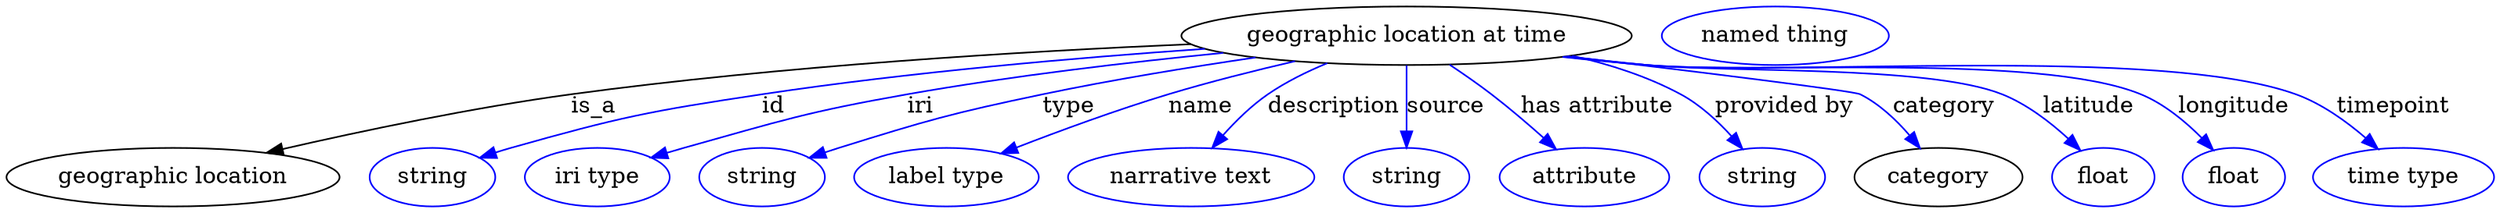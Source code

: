 digraph {
	graph [bb="0,0,1521.3,123"];
	node [label="\N"];
	"geographic location at time"	[height=0.5,
		label="geographic location at time",
		pos="857.04,105",
		width=3.8274];
	"geographic location"	[height=0.5,
		pos="102.04,18",
		width=2.8345];
	"geographic location at time" -> "geographic location"	[label=is_a,
		lp="360.04,61.5",
		pos="e,159.35,33.005 725,99.806 621.53,95.352 474.13,86.431 346.04,69 285.71,60.79 217.94,46.486 169.15,35.275"];
	id	[color=blue,
		height=0.5,
		label=string,
		pos="260.04,18",
		width=1.0652];
	"geographic location at time" -> id	[color=blue,
		label=id,
		lp="470.04,61.5",
		pos="e,289.04,29.954 733.69,96.896 655.79,91.458 553.19,82.55 463.04,69 393.39,58.531 375.83,55.131 308.04,36 304.94,35.124 301.74,34.151 \
298.54,33.129",
		style=solid];
	iri	[color=blue,
		height=0.5,
		label="iri type",
		pos="361.04,18",
		width=1.2277];
	"geographic location at time" -> iri	[color=blue,
		label=iri,
		lp="559.04,61.5",
		pos="e,394.35,29.87 744.65,94.515 686.59,88.765 614.74,80.326 551.04,69 489.8,58.112 474.96,52.681 415.04,36 411.47,35.006 407.78,33.935 \
404.08,32.833",
		style=solid];
	type	[color=blue,
		height=0.5,
		label=string,
		pos="462.04,18",
		width=1.0652];
	"geographic location at time" -> type	[color=blue,
		label=type,
		lp="650.04,61.5",
		pos="e,490.99,29.926 764.43,91.635 724.19,85.703 676.61,77.936 634.04,69 577.81,57.197 563.89,53.122 509.04,36 506.28,35.139 503.45,34.215 \
500.6,33.259",
		style=solid];
	name	[color=blue,
		height=0.5,
		label="label type",
		pos="575.04,18",
		width=1.5707];
	"geographic location at time" -> name	[color=blue,
		label=name,
		lp="731.04,61.5",
		pos="e,608.48,32.541 788.63,89.344 764,83.61 736.11,76.586 711.04,69 679.41,59.43 644.43,46.515 617.87,36.209",
		style=solid];
	description	[color=blue,
		height=0.5,
		label="narrative text",
		pos="725.04,18",
		width=2.0943];
	"geographic location at time" -> description	[color=blue,
		label=description,
		lp="812.54,61.5",
		pos="e,737.93,36.071 808.44,88.135 796.02,82.991 783.08,76.608 772.04,69 761.98,62.064 752.43,52.657 744.6,43.873",
		style=solid];
	source	[color=blue,
		height=0.5,
		label=string,
		pos="857.04,18",
		width=1.0652];
	"geographic location at time" -> source	[color=blue,
		label=source,
		lp="881.04,61.5",
		pos="e,857.04,36.175 857.04,86.799 857.04,75.163 857.04,59.548 857.04,46.237",
		style=solid];
	"has attribute"	[color=blue,
		height=0.5,
		label=attribute,
		pos="965.04,18",
		width=1.4443];
	"geographic location at time" -> "has attribute"	[color=blue,
		label="has attribute",
		lp="974.04,61.5",
		pos="e,947.91,35.398 883.45,87.232 891.81,81.663 900.96,75.277 909.04,69 919.65,60.752 930.8,51.036 940.34,42.372",
		style=solid];
	"provided by"	[color=blue,
		height=0.5,
		label=string,
		pos="1073,18",
		width=1.0652];
	"geographic location at time" -> "provided by"	[color=blue,
		label="provided by",
		lp="1087.5,61.5",
		pos="e,1061.5,35.469 959.15,92.891 981.78,87.704 1005,80.111 1025,69 1036.4,62.689 1046.8,52.772 1054.9,43.428",
		style=solid];
	category	[height=0.5,
		pos="1181,18",
		width=1.4263];
	"geographic location at time" -> category	[color=blue,
		label=category,
		lp="1185.5,61.5",
		pos="e,1170,35.833 955.4,92.353 1033.4,82.997 1129.9,71.086 1134,69 1145.5,63.146 1155.7,53.299 1163.6,43.884",
		style=solid];
	latitude	[color=blue,
		height=0.5,
		label=float,
		pos="1282,18",
		width=0.86659];
	"geographic location at time" -> latitude	[color=blue,
		label=latitude,
		lp="1274,61.5",
		pos="e,1268.2,34.608 954.37,92.207 970.62,90.371 987.3,88.566 1003,87 1051.4,82.188 1176,87.233 1221,69 1236,62.966 1250,51.939 1260.9,\
41.774",
		style=solid];
	longitude	[color=blue,
		height=0.5,
		label=float,
		pos="1362,18",
		width=0.86659];
	"geographic location at time" -> longitude	[color=blue,
		label=longitude,
		lp="1363,61.5",
		pos="e,1349.6,34.714 953.17,92.025 969.78,90.179 986.9,88.418 1003,87 1070.2,81.097 1243.8,94.9 1306,69 1320,63.178 1332.9,52.32 1342.7,\
42.207",
		style=solid];
	timepoint	[color=blue,
		height=0.5,
		label="time type",
		pos="1466,18",
		width=1.5346];
	"geographic location at time" -> timepoint	[color=blue,
		label=timepoint,
		lp="1461,61.5",
		pos="e,1450.7,35.295 952.37,91.917 969.23,90.061 986.63,88.324 1003,87 1091.3,79.876 1317.9,99.395 1401,69 1416.7,63.281 1431.6,52.346 \
1443.2,42.157",
		style=solid];
	"named thing_category"	[color=blue,
		height=0.5,
		label="named thing",
		pos="1082,105",
		width=1.9318];
}
